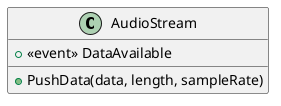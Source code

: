 @startuml
class AudioStream {
    + PushData(data, length, sampleRate)
    +  <<event>> DataAvailable
}
@enduml

